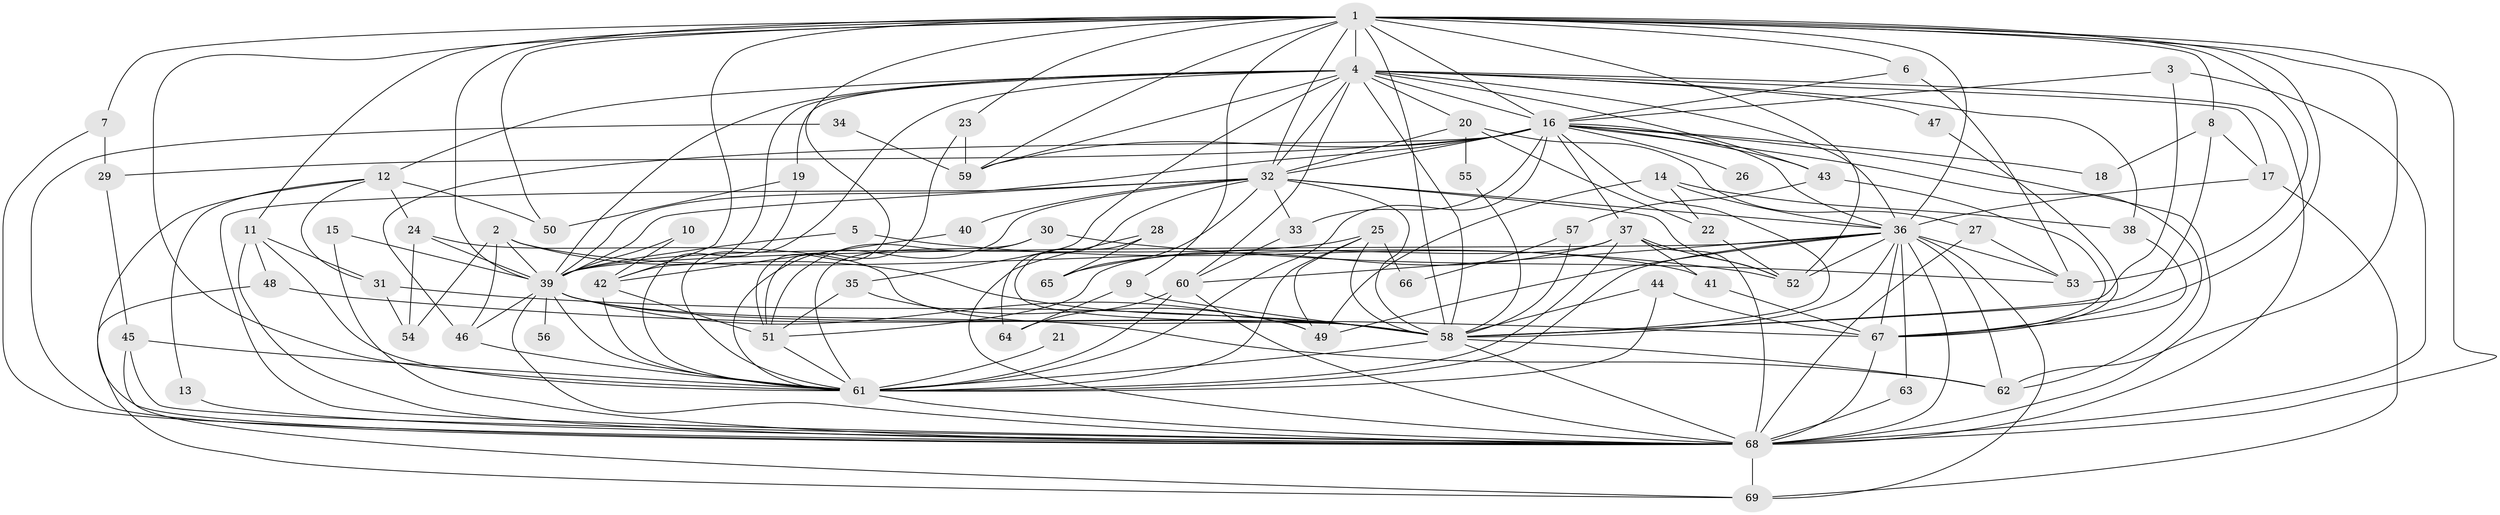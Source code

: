 // original degree distribution, {24: 0.0072992700729927005, 21: 0.0072992700729927005, 25: 0.0072992700729927005, 22: 0.014598540145985401, 17: 0.0072992700729927005, 32: 0.0072992700729927005, 13: 0.0072992700729927005, 26: 0.014598540145985401, 5: 0.058394160583941604, 3: 0.1678832116788321, 7: 0.014598540145985401, 9: 0.0072992700729927005, 2: 0.5401459854014599, 10: 0.0072992700729927005, 4: 0.10218978102189781, 6: 0.029197080291970802}
// Generated by graph-tools (version 1.1) at 2025/36/03/04/25 23:36:14]
// undirected, 69 vertices, 194 edges
graph export_dot {
  node [color=gray90,style=filled];
  1;
  2;
  3;
  4;
  5;
  6;
  7;
  8;
  9;
  10;
  11;
  12;
  13;
  14;
  15;
  16;
  17;
  18;
  19;
  20;
  21;
  22;
  23;
  24;
  25;
  26;
  27;
  28;
  29;
  30;
  31;
  32;
  33;
  34;
  35;
  36;
  37;
  38;
  39;
  40;
  41;
  42;
  43;
  44;
  45;
  46;
  47;
  48;
  49;
  50;
  51;
  52;
  53;
  54;
  55;
  56;
  57;
  58;
  59;
  60;
  61;
  62;
  63;
  64;
  65;
  66;
  67;
  68;
  69;
  1 -- 4 [weight=2.0];
  1 -- 6 [weight=1.0];
  1 -- 7 [weight=1.0];
  1 -- 8 [weight=1.0];
  1 -- 9 [weight=1.0];
  1 -- 11 [weight=1.0];
  1 -- 16 [weight=3.0];
  1 -- 23 [weight=1.0];
  1 -- 32 [weight=2.0];
  1 -- 36 [weight=2.0];
  1 -- 39 [weight=3.0];
  1 -- 42 [weight=1.0];
  1 -- 50 [weight=1.0];
  1 -- 51 [weight=1.0];
  1 -- 52 [weight=1.0];
  1 -- 53 [weight=1.0];
  1 -- 58 [weight=2.0];
  1 -- 59 [weight=1.0];
  1 -- 61 [weight=2.0];
  1 -- 62 [weight=1.0];
  1 -- 67 [weight=1.0];
  1 -- 68 [weight=3.0];
  2 -- 39 [weight=1.0];
  2 -- 41 [weight=1.0];
  2 -- 46 [weight=1.0];
  2 -- 54 [weight=1.0];
  2 -- 58 [weight=1.0];
  3 -- 16 [weight=1.0];
  3 -- 58 [weight=1.0];
  3 -- 68 [weight=1.0];
  4 -- 12 [weight=1.0];
  4 -- 16 [weight=2.0];
  4 -- 17 [weight=1.0];
  4 -- 19 [weight=1.0];
  4 -- 20 [weight=1.0];
  4 -- 32 [weight=1.0];
  4 -- 35 [weight=1.0];
  4 -- 36 [weight=1.0];
  4 -- 38 [weight=1.0];
  4 -- 39 [weight=1.0];
  4 -- 42 [weight=1.0];
  4 -- 43 [weight=1.0];
  4 -- 47 [weight=1.0];
  4 -- 58 [weight=1.0];
  4 -- 59 [weight=2.0];
  4 -- 60 [weight=1.0];
  4 -- 61 [weight=1.0];
  4 -- 68 [weight=2.0];
  5 -- 39 [weight=1.0];
  5 -- 52 [weight=1.0];
  6 -- 16 [weight=1.0];
  6 -- 53 [weight=1.0];
  7 -- 29 [weight=1.0];
  7 -- 68 [weight=1.0];
  8 -- 17 [weight=1.0];
  8 -- 18 [weight=1.0];
  8 -- 58 [weight=1.0];
  9 -- 58 [weight=1.0];
  9 -- 64 [weight=1.0];
  10 -- 39 [weight=1.0];
  10 -- 42 [weight=1.0];
  11 -- 31 [weight=1.0];
  11 -- 48 [weight=1.0];
  11 -- 61 [weight=1.0];
  11 -- 68 [weight=1.0];
  12 -- 13 [weight=1.0];
  12 -- 24 [weight=1.0];
  12 -- 31 [weight=1.0];
  12 -- 50 [weight=1.0];
  12 -- 68 [weight=1.0];
  13 -- 68 [weight=1.0];
  14 -- 22 [weight=1.0];
  14 -- 36 [weight=1.0];
  14 -- 38 [weight=1.0];
  14 -- 49 [weight=1.0];
  15 -- 39 [weight=1.0];
  15 -- 68 [weight=1.0];
  16 -- 18 [weight=2.0];
  16 -- 26 [weight=1.0];
  16 -- 29 [weight=1.0];
  16 -- 32 [weight=1.0];
  16 -- 33 [weight=1.0];
  16 -- 36 [weight=2.0];
  16 -- 37 [weight=1.0];
  16 -- 39 [weight=2.0];
  16 -- 43 [weight=1.0];
  16 -- 46 [weight=2.0];
  16 -- 58 [weight=1.0];
  16 -- 59 [weight=1.0];
  16 -- 61 [weight=1.0];
  16 -- 62 [weight=1.0];
  16 -- 68 [weight=1.0];
  17 -- 36 [weight=1.0];
  17 -- 69 [weight=1.0];
  19 -- 50 [weight=1.0];
  19 -- 61 [weight=1.0];
  20 -- 22 [weight=1.0];
  20 -- 27 [weight=1.0];
  20 -- 32 [weight=1.0];
  20 -- 55 [weight=1.0];
  21 -- 61 [weight=1.0];
  22 -- 52 [weight=1.0];
  23 -- 51 [weight=1.0];
  23 -- 59 [weight=1.0];
  24 -- 39 [weight=1.0];
  24 -- 54 [weight=1.0];
  24 -- 58 [weight=1.0];
  25 -- 39 [weight=1.0];
  25 -- 49 [weight=1.0];
  25 -- 58 [weight=1.0];
  25 -- 61 [weight=1.0];
  25 -- 66 [weight=1.0];
  27 -- 53 [weight=1.0];
  27 -- 68 [weight=2.0];
  28 -- 58 [weight=1.0];
  28 -- 65 [weight=1.0];
  28 -- 68 [weight=1.0];
  29 -- 45 [weight=1.0];
  30 -- 51 [weight=1.0];
  30 -- 53 [weight=2.0];
  30 -- 61 [weight=1.0];
  31 -- 54 [weight=1.0];
  31 -- 58 [weight=1.0];
  32 -- 33 [weight=1.0];
  32 -- 36 [weight=1.0];
  32 -- 39 [weight=1.0];
  32 -- 40 [weight=2.0];
  32 -- 52 [weight=1.0];
  32 -- 58 [weight=2.0];
  32 -- 61 [weight=1.0];
  32 -- 64 [weight=1.0];
  32 -- 65 [weight=1.0];
  32 -- 68 [weight=1.0];
  33 -- 60 [weight=1.0];
  34 -- 59 [weight=1.0];
  34 -- 68 [weight=1.0];
  35 -- 49 [weight=1.0];
  35 -- 51 [weight=1.0];
  36 -- 39 [weight=1.0];
  36 -- 49 [weight=1.0];
  36 -- 52 [weight=1.0];
  36 -- 53 [weight=1.0];
  36 -- 58 [weight=1.0];
  36 -- 60 [weight=1.0];
  36 -- 61 [weight=1.0];
  36 -- 62 [weight=1.0];
  36 -- 63 [weight=1.0];
  36 -- 67 [weight=1.0];
  36 -- 68 [weight=2.0];
  36 -- 69 [weight=1.0];
  37 -- 41 [weight=1.0];
  37 -- 51 [weight=1.0];
  37 -- 52 [weight=1.0];
  37 -- 61 [weight=1.0];
  37 -- 65 [weight=1.0];
  37 -- 68 [weight=1.0];
  38 -- 67 [weight=1.0];
  39 -- 46 [weight=1.0];
  39 -- 49 [weight=1.0];
  39 -- 56 [weight=1.0];
  39 -- 58 [weight=1.0];
  39 -- 61 [weight=1.0];
  39 -- 62 [weight=1.0];
  39 -- 68 [weight=1.0];
  40 -- 42 [weight=1.0];
  41 -- 67 [weight=1.0];
  42 -- 51 [weight=2.0];
  42 -- 61 [weight=1.0];
  43 -- 57 [weight=1.0];
  43 -- 67 [weight=1.0];
  44 -- 58 [weight=1.0];
  44 -- 61 [weight=2.0];
  44 -- 67 [weight=1.0];
  45 -- 61 [weight=1.0];
  45 -- 68 [weight=1.0];
  45 -- 69 [weight=1.0];
  46 -- 61 [weight=1.0];
  47 -- 67 [weight=1.0];
  48 -- 67 [weight=1.0];
  48 -- 69 [weight=1.0];
  51 -- 61 [weight=1.0];
  55 -- 58 [weight=1.0];
  57 -- 58 [weight=1.0];
  57 -- 66 [weight=1.0];
  58 -- 61 [weight=2.0];
  58 -- 62 [weight=1.0];
  58 -- 68 [weight=2.0];
  60 -- 61 [weight=1.0];
  60 -- 64 [weight=1.0];
  60 -- 68 [weight=1.0];
  61 -- 68 [weight=2.0];
  63 -- 68 [weight=2.0];
  67 -- 68 [weight=2.0];
  68 -- 69 [weight=1.0];
}
